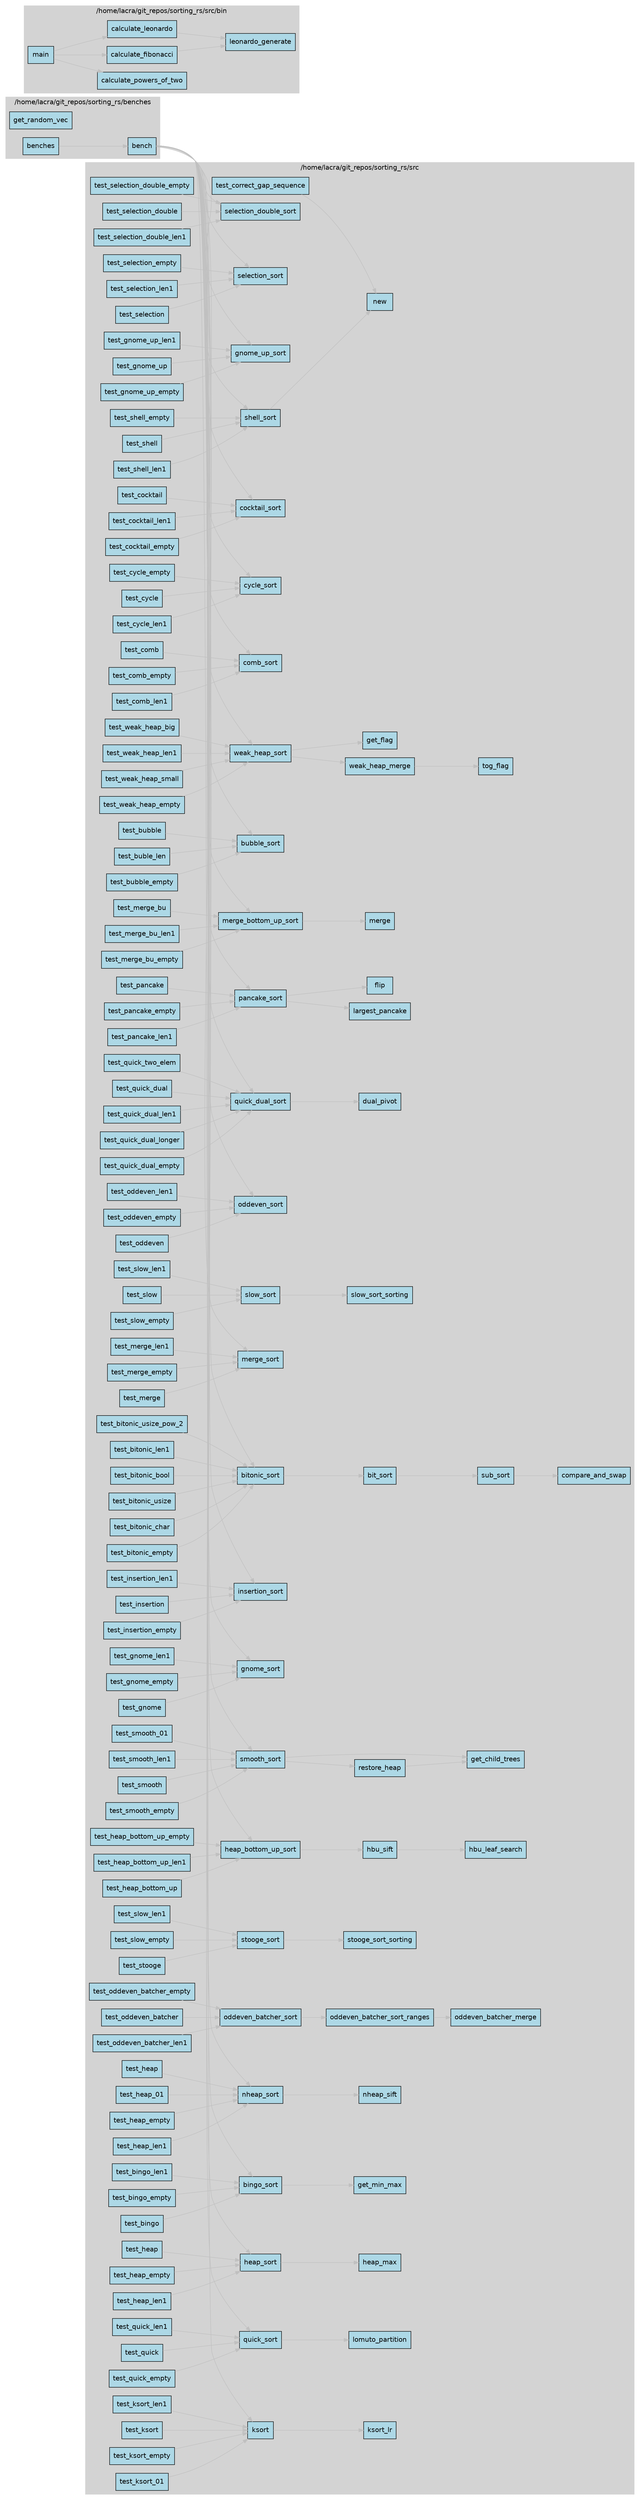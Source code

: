 digraph call_graph {
  rankdir=LR;
  node [shape=box, style=filled, fillcolor=lightblue, fontname=Helvetica];
  edge [color=gray];

  subgraph cluster_0 {
    label = "/home/lacra/git_repos/sorting_rs/benches";
    style=filled;
    color=lightgrey;
    fontname=Helvetica;
    "rust-analyzer cargo sorting_rs 1.2.10 get_random_vec()." [label="get_random_vec", tooltip="fn get_random_vec(n: usize) -> Vec<usize>  {     let mut rng: StdRng = StdRng::seed_from_u64(42);     let mut vec: Vec<usize> = (0..n).collect();     vec.shuffle(&mut rng);     vec }"]
    "rust-analyzer cargo sorting_rs 1.2.10 bench()." [label="bench", tooltip="fn bench(c: &mut Criterion)  {     let sizes: Vec<usize> = vec![         2, 5, 8, 10, 16, 100, 128, 500, 512, 1000, 1024, 2000, 2048, 8000, 8192,         10_000, 16_000, 16_384, 32_000, 32_768, 50_000..."]
    "rust-analyzer cargo sorting_rs 1.2.10 benches()." [label="benches", tooltip="criterion_group!(benches, bench); criterion_main!(benches);"]
  }
  subgraph cluster_1 {
    label = "/home/lacra/git_repos/sorting_rs/src";
    style=filled;
    color=lightgrey;
    fontname=Helvetica;
    "rust-analyzer cargo sorting_rs 1.2.10 heap_sort/heap_max()." [label="heap_max", tooltip="fn heap_max<T: PartialOrd>(input: &mut [T], i: usize, heap_len: usize)  {     let left = 2 * i + 1;     let right = left + 1;      let mut largest = i;     if left < heap_len && input[left] > input[la..."]
    "rust-analyzer cargo sorting_rs 1.2.10 selection_sort/tests/test_selection_double_len1()." [label="test_selection_double_len1", tooltip="    fn test_selection_double_len1()  {         let mut vector_in = vec![1];         selection_double_sort(&mut vector_in);         debug_assert_eq!(vector_in, vec![1]);     }"]
    "rust-analyzer cargo sorting_rs 1.2.10 quick_sort/quick_sort()." [label="quick_sort", tooltip="pub fn quick_sort<T: PartialOrd>(input: &mut [T])  {     if input.len() > 1 {         let pivot = lomuto_partition(input);         quick_sort(&mut input[..pivot]);         quick_sort(&mut input[pivot ..."]
    "rust-analyzer cargo sorting_rs 1.2.10 bingo_sort/bingo_sort()." [label="bingo_sort", tooltip="pub fn bingo_sort<T: PartialOrd + Copy>(input: &mut [T])  {     if input.len() < 2 {return;}      let in_len = input.len();      let minmax = get_min_max(input);     let min = minmax[0];     let max =..."]
    "rust-analyzer cargo sorting_rs 1.2.10 bingo_sort/get_min_max()." [label="get_min_max", tooltip="fn get_min_max<T: PartialOrd + Copy>(input: &[T]) -> [T; 2]  {     let mut min = input[0];     let mut max = input[0];     for i in 1..input.len() {         if input[i] < min {min = input[i];}        ..."]
    "rust-analyzer cargo sorting_rs 1.2.10 cocktail_sort/tests/test_cocktail_empty()." [label="test_cocktail_empty", tooltip="    fn test_cocktail_empty()  {         let mut vector_in:Vec<i32> = vec![];         cocktail_sort(&mut vector_in);         debug_assert_eq!(vector_in, &[]);     }"]
    "rust-analyzer cargo sorting_rs 1.2.10 heap_sort/get_flag()." [label="get_flag", tooltip="fn get_flag(r: &Vec<usize>, x: usize) -> usize  {     (r[x >> 3] >> (x & 7)) & 1 }"]
    "rust-analyzer cargo sorting_rs 1.2.10 selection_sort/tests/test_selection()." [label="test_selection", tooltip="    fn test_selection()  {         let mut vector_in = vec![11, 20, 21, 40, 11, 60, 5];         selection_sort(&mut vector_in);         debug_assert_eq!(vector_in, vec![5, 11, 11, 20, 21, 40, 60]);   ..."]
    "rust-analyzer cargo sorting_rs 1.2.10 bitonic_sort/sub_sort()." [label="sub_sort", tooltip="fn sub_sort<T: PartialOrd>(input: &mut [T], mode: bool)  {     if input.len() > 1 {         compare_and_swap(input, mode);         let mid_point = input.len() / 2;         sub_sort(&mut input[..mid_po..."]
    "rust-analyzer cargo sorting_rs 1.2.10 bitonic_sort/tests/test_bitonic_bool()." [label="test_bitonic_bool", tooltip="    fn test_bitonic_bool()  {         let mut vector_in = vec![false, true, false, false, true];         bitonic_sort(&mut vector_in);         debug_assert_eq!(vector_in, vec![false, false, false, tru..."]
    "rust-analyzer cargo sorting_rs 1.2.10 comb_sort/tests/test_comb_len1()." [label="test_comb_len1", tooltip="    fn test_comb_len1()  {         let mut vector_in = vec![1];         comb_sort(&mut vector_in);         debug_assert_eq!(vector_in, vec![1]);     }"]
    "rust-analyzer cargo sorting_rs 1.2.10 cycle_sort/tests/test_cycle_len1()." [label="test_cycle_len1", tooltip="    fn test_cycle_len1()  {         let mut vector_in = vec![1];         cycle_sort(&mut vector_in);         debug_assert_eq!(vector_in, vec![1]);     }"]
    "rust-analyzer cargo sorting_rs 1.2.10 slow_sort/tests/test_slow_empty()." [label="test_slow_empty", tooltip="    fn test_slow_empty()  {         let mut vector_in:Vec<i32> = vec![];         slow_sort(&mut vector_in);         debug_assert_eq!(vector_in, &[]);     }"]
    "rust-analyzer cargo sorting_rs 1.2.10 ksort/ksort_lr()." [label="ksort_lr", tooltip="right: usize)  fn ksort_lr<T: PartialOrd + Clone + Copy>(input: &mut [T], left: usize, {     let key = input[left].clone();     // just init it, so no unsafe calls needed, otherwise use of uninit     ..."]
    "rust-analyzer cargo sorting_rs 1.2.10 quick_sort/tests/test_quick_dual_longer()." [label="test_quick_dual_longer", tooltip="    fn test_quick_dual_longer()  {         let mut vector_in = [10, 20, 11, 24, 22, 21, 19];         quick_dual_sort(&mut vector_in);         debug_assert_eq!(vector_in, [10, 11, 19, 20, 21, 22, 24]);..."]
    "rust-analyzer cargo sorting_rs 1.2.10 oddeven_sort/tests/test_oddeven_batcher_len1()." [label="test_oddeven_batcher_len1", tooltip="    fn test_oddeven_batcher_len1()  {         let mut vector_in = vec![1];         oddeven_batcher_sort(&mut vector_in);         debug_assert_eq!(vector_in, vec![1]);     }"]
    "rust-analyzer cargo sorting_rs 1.2.10 merge_sort/merge_sort()." [label="merge_sort", tooltip="pub fn merge_sort<T: PartialOrd + Copy>(input: &mut [T])  {     if input.len() < 2 {return;}          let len = input.len();     let mid = len / 2;     merge_sort(&mut input[..mid]);     merge_sort(&m..."]
    "rust-analyzer cargo sorting_rs 1.2.10 heap_sort/tests/test_weak_heap_big()." [label="test_weak_heap_big", tooltip="    fn test_weak_heap_big()  {         let mut array = [10, 20, 11, 24, 22, 21, 19, 9, 7, 8, 6, 5];         weak_heap_sort(&mut array);         debug_assert_eq!(array, [5, 6, 7, 8, 9, 10, 11, 19, 20, ..."]
    "rust-analyzer cargo sorting_rs 1.2.10 gnome_sort/tests/test_gnome_up_empty()." [label="test_gnome_up_empty", tooltip="    fn test_gnome_up_empty()  {         let mut vector_in:Vec<i32> = vec![];         gnome_up_sort(&mut vector_in);         debug_assert_eq!(vector_in, &[]);     }"]
    "rust-analyzer cargo sorting_rs 1.2.10 selection_sort/tests/test_selection_empty()." [label="test_selection_empty", tooltip="    fn test_selection_empty()  {         let mut vector_in:Vec<i32> = vec![];         selection_sort(&mut vector_in);         debug_assert_eq!(vector_in, &[]);     }"]
    "rust-analyzer cargo sorting_rs 1.2.10 shell_sort/impl#[GapSequence]new()." [label="new", tooltip="    fn new(n: usize) -> Self  {         Self { gap: n }     }"]
    "rust-analyzer cargo sorting_rs 1.2.10 heap_sort/tests/test_weak_heap_len1()." [label="test_weak_heap_len1", tooltip="    fn test_weak_heap_len1()  {         let mut vector_in = vec![1];         weak_heap_sort(&mut vector_in);         debug_assert_eq!(vector_in, vec![1]);     }"]
    "rust-analyzer cargo sorting_rs 1.2.10 ksort/tests/test_ksort_len1()." [label="test_ksort_len1", tooltip="    fn test_ksort_len1()  {         let mut vector_in = vec![1];         ksort(&mut vector_in);         debug_assert_eq!(vector_in, vec![1]);     }"]
    "rust-analyzer cargo sorting_rs 1.2.10 nheap_sort/tests/test_heap()." [label="test_heap", tooltip="    fn test_heap()  {         let mut vector_in = vec![10, 20, 11, 24];         nheap_sort(&mut vector_in);         debug_assert_eq!(vector_in, vec![10, 11, 20, 24]);     }"]
    "rust-analyzer cargo sorting_rs 1.2.10 insertion_sort/tests/test_insertion_empty()." [label="test_insertion_empty", tooltip="    fn test_insertion_empty()  {         let mut vector_in:Vec<i32> = vec![];         insertion_sort(&mut vector_in);         debug_assert_eq!(vector_in, &[]);     }"]
    "rust-analyzer cargo sorting_rs 1.2.10 gnome_sort/tests/test_gnome_up_len1()." [label="test_gnome_up_len1", tooltip="    fn test_gnome_up_len1()  {         let mut vector_in = vec![1];         gnome_up_sort(&mut vector_in);         debug_assert_eq!(vector_in, vec![1]);     }"]
    "rust-analyzer cargo sorting_rs 1.2.10 selection_sort/tests/test_selection_double_empty()." [label="test_selection_double_empty", tooltip="    fn test_selection_double_empty()  {         let mut vector_in:Vec<i32> = vec![];         selection_double_sort(&mut vector_in);         debug_assert_eq!(vector_in, &[]);     }"]
    "rust-analyzer cargo sorting_rs 1.2.10 shell_sort/test/test_shell_len1()." [label="test_shell_len1", tooltip="    fn test_shell_len1()  {         let mut vector_in = vec![1];         shell_sort(&mut vector_in);         debug_assert_eq!(vector_in, vec![1]);     }"]
    "rust-analyzer cargo sorting_rs 1.2.10 heap_sort/tests/test_heap_len1()." [label="test_heap_len1", tooltip="    fn test_heap_len1()  {         let mut vector_in = vec![1];         heap_sort(&mut vector_in);         debug_assert_eq!(vector_in, vec![1]);     }"]
    "rust-analyzer cargo sorting_rs 1.2.10 bubble_sort/tests/test_bubble_empty()." [label="test_bubble_empty", tooltip="    fn test_bubble_empty()  {         let mut vector_in:Vec<i32> = vec![];         bubble_sort(&mut vector_in);         debug_assert_eq!(vector_in, &[]);     }"]
    "rust-analyzer cargo sorting_rs 1.2.10 pancake_sort/tests/test_pancake_len1()." [label="test_pancake_len1", tooltip="    fn test_pancake_len1()  {         let mut vector_in = vec![1];         pancake_sort(&mut vector_in);         debug_assert_eq!(vector_in, vec![1]);     }"]
    "rust-analyzer cargo sorting_rs 1.2.10 heap_sort/weak_heap_merge()." [label="weak_heap_merge", tooltip="i: usize, j: usize)  fn weak_heap_merge<T: PartialOrd>(input: &mut [T], r: &mut Vec<usize>, {     if input[i] < input[j] {         tog_flag(r, j);         input.swap(i, j);     } }"]
    "rust-analyzer cargo sorting_rs 1.2.10 smooth_sort/get_child_trees()." [label="get_child_trees", tooltip="fn get_child_trees(i: usize, k: usize) -> [usize; 4]  {     let tr = i - 1;     let kr = k - 2;     let tl = tr - crate::LEO_NUMS[kr];     let kl = k - 1;     [tr, kr, tl, kl] }"]
    "rust-analyzer cargo sorting_rs 1.2.10 comb_sort/comb_sort()." [label="comb_sort", tooltip="pub fn comb_sort<T: PartialOrd>(input: &mut [T])  {     if input.len() < 2 {return;}      let len = input.len();     let inv_shrink: f32 = 1.0 / 1.3;      let mut gap = len;     let mut sorted = len <..."]
    "rust-analyzer cargo sorting_rs 1.2.10 slow_sort/slow_sort_sorting()." [label="slow_sort_sorting", tooltip="fn slow_sort_sorting<T: PartialOrd>(input: &mut [T], start: usize, end: usize)  {     if start >= end {return;}      let mid = (start + end) / 2;     slow_sort_sorting(input, start, mid);     slow_sor..."]
    "rust-analyzer cargo sorting_rs 1.2.10 quick_sort/tests/test_quick_dual_empty()." [label="test_quick_dual_empty", tooltip="    fn test_quick_dual_empty()  {         let mut vector_in:Vec<i32> = vec![];         quick_dual_sort(&mut vector_in);         debug_assert_eq!(vector_in, &[]);     }"]
    "rust-analyzer cargo sorting_rs 1.2.10 gnome_sort/tests/test_gnome()." [label="test_gnome", tooltip="    fn test_gnome()  {         let mut vector_in = vec![10, 20, 11, 24];         gnome_sort(&mut vector_in);         debug_assert_eq!(vector_in, vec![10, 11, 20, 24]);     }"]
    "rust-analyzer cargo sorting_rs 1.2.10 merge_sort/tests/test_merge_bu_empty()." [label="test_merge_bu_empty", tooltip="    fn test_merge_bu_empty()  {         let mut vector_in:Vec<i32> = vec![];         merge_bottom_up_sort(&mut vector_in);         debug_assert_eq!(vector_in, &[]);     }"]
    "rust-analyzer cargo sorting_rs 1.2.10 shell_sort/test/test_shell_empty()." [label="test_shell_empty", tooltip="    fn test_shell_empty()  {         let mut vector_in:Vec<i32> = vec![];         shell_sort(&mut vector_in);         debug_assert_eq!(vector_in, &[]);     }"]
    "rust-analyzer cargo sorting_rs 1.2.10 oddeven_sort/tests/test_oddeven()." [label="test_oddeven", tooltip="    fn test_oddeven()  {         let mut vector_in = vec![10, 20, 11, 24];         oddeven_sort(&mut vector_in);         debug_assert_eq!(vector_in, vec![10, 11, 20, 24]);     }"]
    "rust-analyzer cargo sorting_rs 1.2.10 merge_sort/tests/test_merge_bu()." [label="test_merge_bu", tooltip="    fn test_merge_bu()  {         let mut vector_in = vec![24, 20, 11, 13, 10];         merge_bottom_up_sort(&mut vector_in);         debug_assert_eq!(vector_in, vec![10, 11, 13, 20, 24]);     }"]
    "rust-analyzer cargo sorting_rs 1.2.10 merge_sort/merge_bottom_up_sort()." [label="merge_bottom_up_sort", tooltip="pub fn merge_bottom_up_sort<T: PartialOrd + Copy>(input: &mut [T])  {     let mut width = 1;      let mut tmp = input.to_vec();     let len = input.len();      while width < len {         let mut i = ..."]
    "rust-analyzer cargo sorting_rs 1.2.10 cocktail_sort/tests/test_cocktail()." [label="test_cocktail", tooltip="    fn test_cocktail()  {         let mut vector_in = vec![30, 10, 20, 11, 24, 44, 12, 11];         cocktail_sort(&mut vector_in);         debug_assert_eq!(vector_in, vec![10, 11, 11, 12, 20, 24, 30, ..."]
    "rust-analyzer cargo sorting_rs 1.2.10 cycle_sort/tests/test_cycle_empty()." [label="test_cycle_empty", tooltip="    fn test_cycle_empty()  {         let mut vector_in:Vec<i32> = vec![];         cycle_sort(&mut vector_in);         debug_assert_eq!(vector_in, &[]);     }"]
    "rust-analyzer cargo sorting_rs 1.2.10 bitonic_sort/tests/test_bitonic_usize()." [label="test_bitonic_usize", tooltip="    fn test_bitonic_usize()  {         let mut vector_in = vec![10, 20, 11, 24, 15];         bitonic_sort(&mut vector_in);         debug_assert_eq!(vector_in, vec![10, 11, 15, 20, 24]);     }"]
    "rust-analyzer cargo sorting_rs 1.2.10 stooge_sort/stooge_sort_sorting()." [label="stooge_sort_sorting", tooltip="end: usize)  fn stooge_sort_sorting<T: PartialOrd>(input: &mut [T], start: usize, {     if input[start] > input[end] {input.swap(start, end);}     if start <= end {         if (end - start + 1) > 2 { ..."]
    "rust-analyzer cargo sorting_rs 1.2.10 gnome_sort/gnome_up_sort()." [label="gnome_up_sort", tooltip="pub fn gnome_up_sort<T: PartialOrd>(input: &mut [T])  {     if input.len() < 2 {return;}      let mut i = 1;     let mut j = 2;     let in_len = input.len();      while i < in_len {         if input[i..."]
    "rust-analyzer cargo sorting_rs 1.2.10 smooth_sort/tests/test_smooth_01()." [label="test_smooth_01", tooltip="    fn test_smooth_01()  {         let mut vector_in = vec![20, 10, 11, 13, 24, 9, 2, 1, 8];         smooth_sort(&mut vector_in);         debug_assert_eq!(vector_in, &[1, 2, 8, 9, 10, 11, 13, 20, 24])..."]
    "rust-analyzer cargo sorting_rs 1.2.10 bubble_sort/tests/test_bubble()." [label="test_bubble", tooltip="    fn test_bubble()  {         let mut vector_in = vec![30, 10, 20, 11, 24, 44, 12, 11];         bubble_sort(&mut vector_in);         debug_assert_eq!(vector_in, vec![10, 11, 11, 12, 20, 24, 30, 44])..."]
    "rust-analyzer cargo sorting_rs 1.2.10 shell_sort/shell_sort()." [label="shell_sort", tooltip="pub fn shell_sort<T: PartialOrd>(input: &mut [T])  {     if input.len() < 2 {return;}          let len = input.len();     let gaps = GapSequence::new(len);      for gap in gaps {         for i in gap...."]
    "rust-analyzer cargo sorting_rs 1.2.10 slow_sort/tests/test_slow_len1()." [label="test_slow_len1", tooltip="    fn test_slow_len1()  {         let mut vector_in = vec![1];         slow_sort(&mut vector_in);         debug_assert_eq!(vector_in, vec![1]);     }"]
    "rust-analyzer cargo sorting_rs 1.2.10 pancake_sort/tests/test_pancake()." [label="test_pancake", tooltip="    fn test_pancake()  {         let mut vector_in = vec![10, 20, 11, 24, 15];         pancake_sort(&mut vector_in);         debug_assert_eq!(vector_in, vec![10, 11, 15, 20, 24]);     }"]
    "rust-analyzer cargo sorting_rs 1.2.10 quick_sort/tests/test_quick_empty()." [label="test_quick_empty", tooltip="    fn test_quick_empty()  {         let mut vector_in:Vec<i32> = vec![];         quick_sort(&mut vector_in);         debug_assert_eq!(vector_in, &[]);     }"]
    "rust-analyzer cargo sorting_rs 1.2.10 oddeven_sort/oddeven_batcher_merge()." [label="oddeven_batcher_merge", tooltip="r: usize)  fn oddeven_batcher_merge<T: PartialOrd>(input: &mut [T], start:usize, end:usize, {     let step = r * 2;          if step < end - start {         oddeven_batcher_merge(input, start, end, st..."]
    "rust-analyzer cargo sorting_rs 1.2.10 merge_sort/tests/test_merge()." [label="test_merge", tooltip="    fn test_merge()  {         let mut vector_in = vec![10, 20, 11, 13, 24];         merge_sort(&mut vector_in);         debug_assert_eq!(vector_in, vec![10, 11, 13, 20, 24]);     }"]
    "rust-analyzer cargo sorting_rs 1.2.10 shell_sort/test/test_correct_gap_sequence()." [label="test_correct_gap_sequence", tooltip="    fn test_correct_gap_sequence()  {         let gaps: Vec<_> = GapSequence::new(10).collect();         debug_assert_eq!(gaps, &[5, 2, 1]);     }"]
    "rust-analyzer cargo sorting_rs 1.2.10 gnome_sort/tests/test_gnome_up()." [label="test_gnome_up", tooltip="    fn test_gnome_up()  {         let mut vector_in = vec![10, 20, 11, 24];         gnome_up_sort(&mut vector_in);         debug_assert_eq!(vector_in, vec![10, 11, 20, 24]);     }"]
    "rust-analyzer cargo sorting_rs 1.2.10 bitonic_sort/tests/test_bitonic_char()." [label="test_bitonic_char", tooltip="    fn test_bitonic_char()  {         let mut vector_in = vec!['r', 'u', 's', 't', 'c'];         bitonic_sort(&mut vector_in);         debug_assert_eq!(vector_in, vec!['c', 'r', 's', 't', 'u']);     }"]
    "rust-analyzer cargo sorting_rs 1.2.10 heap_sort/weak_heap_sort()." [label="weak_heap_sort", tooltip="pub fn weak_heap_sort<T: PartialOrd>(input: &mut [T])  {     let n = input.len();      if n < 2 {return;}     else {         let mut r = vec![0; (n + 7) / 8];         for i in (1..n).rev() {          ..."]
    "rust-analyzer cargo sorting_rs 1.2.10 smooth_sort/tests/test_smooth_len1()." [label="test_smooth_len1", tooltip="    fn test_smooth_len1()  {         let mut vector_in = vec![1];         smooth_sort(&mut vector_in);         debug_assert_eq!(vector_in, &[1]);     }"]
    "rust-analyzer cargo sorting_rs 1.2.10 selection_sort/selection_double_sort()." [label="selection_double_sort", tooltip="pub fn selection_double_sort<T: PartialOrd>(input: &mut [T])  {     if input.len() < 2 {return;}      let mut left = 0;     let mut right = input.len() - 1;     let mut min = left;     let mut max = l..."]
    "rust-analyzer cargo sorting_rs 1.2.10 oddeven_sort/tests/test_oddeven_len1()." [label="test_oddeven_len1", tooltip="    fn test_oddeven_len1()  {         let mut vector_in = vec![1];         oddeven_sort(&mut vector_in);         debug_assert_eq!(vector_in, vec![1]);     }"]
    "rust-analyzer cargo sorting_rs 1.2.10 pancake_sort/largest_pancake()." [label="largest_pancake", tooltip="-> usize  fn largest_pancake<T: PartialOrd + Copy>(input: &[T], index: usize) {     let mut pancake = input[index];     let mut largest = index;      for i in 0..index {         if input[i] > pancake ..."]
    "rust-analyzer cargo sorting_rs 1.2.10 stooge_sort/tests/test_stooge()." [label="test_stooge", tooltip="    fn test_stooge()  {         let mut vector_in = vec![10, 20, 11, 24];         stooge_sort(&mut vector_in);         debug_assert_eq!(vector_in, vec![10, 11, 20, 24]);     }"]
    "rust-analyzer cargo sorting_rs 1.2.10 heap_sort/tests/test_heap_bottom_up()." [label="test_heap_bottom_up", tooltip="    fn test_heap_bottom_up()  {         let mut array = [10, 20, 11, 24, 22, 21, 19];         heap_bottom_up_sort(&mut array);         debug_assert_eq!(array, [10, 11, 19, 20, 21, 22, 24]);     }"]
    "rust-analyzer cargo sorting_rs 1.2.10 heap_sort/tests/test_weak_heap_small()." [label="test_weak_heap_small", tooltip="    fn test_weak_heap_small()  {         let mut vector_in = vec![10, 20, 11, 24, 13];         weak_heap_sort(&mut vector_in);         debug_assert_eq!(vector_in, vec![10, 11, 13, 20, 24]);     }"]
    "rust-analyzer cargo sorting_rs 1.2.10 quick_sort/tests/test_quick_two_elem()." [label="test_quick_two_elem", tooltip="    fn test_quick_two_elem()  {         let mut vector_in = [20, 10];         quick_dual_sort(&mut vector_in);         debug_assert_eq!(vector_in, [10, 20]);     }"]
    "rust-analyzer cargo sorting_rs 1.2.10 heap_sort/hbu_sift()." [label="hbu_sift", tooltip="fn hbu_sift<T: PartialOrd>(input: &mut [T], start: usize, end: usize)  {     let mut current = hbu_leaf_search(input, start, end);          while input[start] > input[current] {         current = (cur..."]
    "rust-analyzer cargo sorting_rs 1.2.10 merge_sort/tests/test_merge_len1()." [label="test_merge_len1", tooltip="    fn test_merge_len1()  {         let mut vector_in = vec![1];         merge_sort(&mut vector_in);         debug_assert_eq!(vector_in, vec![1]);     }"]
    "rust-analyzer cargo sorting_rs 1.2.10 heap_sort/tests/test_heap_bottom_up_empty()." [label="test_heap_bottom_up_empty", tooltip="    fn test_heap_bottom_up_empty()  {         let mut vector_in:Vec<i32> = vec![];         heap_bottom_up_sort(&mut vector_in);         debug_assert_eq!(vector_in, &[]);     }"]
    "rust-analyzer cargo sorting_rs 1.2.10 stooge_sort/tests/test_slow_len1()." [label="test_slow_len1", tooltip="    fn test_slow_len1()  {         let mut vector_in = vec![1];         stooge_sort(&mut vector_in);         debug_assert_eq!(vector_in, vec![1]);     }"]
    "rust-analyzer cargo sorting_rs 1.2.10 oddeven_sort/oddeven_sort()." [label="oddeven_sort", tooltip="pub fn oddeven_sort<T: PartialOrd>(input: &mut [T])  {     if input.len() < 2 {return;}          let mut sorted = false;     let in_len = input.len();     while !sorted {         sorted = true;       ..."]
    "rust-analyzer cargo sorting_rs 1.2.10 heap_sort/hbu_leaf_search()." [label="hbu_leaf_search", tooltip="-> usize  fn hbu_leaf_search<T: PartialOrd>(input: &mut [T], start: usize, end: usize) {     let mut current = start;      loop {         let child = current * 2 + 1; // Left leaf          if (child +..."]
    "rust-analyzer cargo sorting_rs 1.2.10 heap_sort/tests/test_heap_bottom_up_len1()." [label="test_heap_bottom_up_len1", tooltip="    fn test_heap_bottom_up_len1()  {         let mut vector_in = vec![1];         heap_bottom_up_sort(&mut vector_in);         debug_assert_eq!(vector_in, vec![1]);     }"]
    "rust-analyzer cargo sorting_rs 1.2.10 cocktail_sort/cocktail_sort()." [label="cocktail_sort", tooltip="pub fn cocktail_sort<T: PartialOrd>(input: &mut [T])  {     if input.len() < 2 {return;}      let mut index_st = 0;     let mut index_end = input.len() - 1;      while index_st < index_end {         l..."]
    "rust-analyzer cargo sorting_rs 1.2.10 bitonic_sort/bitonic_sort()." [label="bitonic_sort", tooltip="pub fn bitonic_sort<T: PartialOrd + Default + Clone>(input: &mut Vec<T>)  {     if input.len() < 2 {return;}     else if input.len() > 9223372036854775808 {panic!(' Array is too big' )}          let i..."]
    "rust-analyzer cargo sorting_rs 1.2.10 pancake_sort/flip()." [label="flip", tooltip="fn flip<T: PartialOrd + Copy>(input: &mut [T], index: usize)  {     input[..=index].reverse(); }"]
    "rust-analyzer cargo sorting_rs 1.2.10 shell_sort/test/test_shell()." [label="test_shell", tooltip="    fn test_shell()  {         let mut vector_in = vec![11, 20, 21, 40, 11, 60, 5];         shell_sort(&mut vector_in);         debug_assert_eq!(vector_in, vec![5, 11, 11, 20, 21, 40, 60]);     }"]
    "rust-analyzer cargo sorting_rs 1.2.10 quick_sort/tests/test_quick_dual()." [label="test_quick_dual", tooltip="    fn test_quick_dual()  {         let mut vector_in = vec![10, 20, 11, 24];         quick_dual_sort(&mut vector_in);         debug_assert_eq!(vector_in, vec![10, 11, 20, 24]);     }"]
    "rust-analyzer cargo sorting_rs 1.2.10 quick_sort/tests/test_quick_dual_len1()." [label="test_quick_dual_len1", tooltip="    fn test_quick_dual_len1()  {         let mut vector_in = vec![1];         quick_dual_sort(&mut vector_in);         debug_assert_eq!(vector_in, vec![1]);     }"]
    "rust-analyzer cargo sorting_rs 1.2.10 comb_sort/tests/test_comb()." [label="test_comb", tooltip="    fn test_comb()  {         let mut vector_in = vec![30, 10, 20, 11, 24, 44, 12, 11];         comb_sort(&mut vector_in);         debug_assert_eq!(vector_in, vec![10, 11, 11, 12, 20, 24, 30, 44]);   ..."]
    "rust-analyzer cargo sorting_rs 1.2.10 heap_sort/heap_sort()." [label="heap_sort", tooltip="pub fn heap_sort<T: PartialOrd>(input: &mut [T])  {     if input.len() < 2 {return;}      for i in (0..input.len() / 2).rev() {         heap_max(input, i, input.len());     }      for i in (0..input.l..."]
    "rust-analyzer cargo sorting_rs 1.2.10 bitonic_sort/tests/test_bitonic_empty()." [label="test_bitonic_empty", tooltip="    fn test_bitonic_empty()  {         let mut vector_in:Vec<u8> = vec![];         bitonic_sort(&mut vector_in);         debug_assert_eq!(vector_in, vec![]);     }"]
    "rust-analyzer cargo sorting_rs 1.2.10 bitonic_sort/compare_and_swap()." [label="compare_and_swap", tooltip="fn compare_and_swap<T: PartialOrd>(input: &mut [T], mode: bool)  {     let mid_point = input.len() / 2;     for i in 0..mid_point {         if (input[i] > input[mid_point + i]) == mode {             i..."]
    "rust-analyzer cargo sorting_rs 1.2.10 ksort/ksort()." [label="ksort", tooltip="pub fn ksort<T: PartialOrd + Clone + Copy>(input: &mut [T])  {     if input.len() < 2 {return;}     ksort_lr(input, 0, input.len() - 1); }"]
    "rust-analyzer cargo sorting_rs 1.2.10 quick_sort/lomuto_partition()." [label="lomuto_partition", tooltip="fn lomuto_partition<T: PartialOrd>(input: &mut [T]) -> usize  {     let pivot = input.len() - 1;     let mut swap = 0;     for i in 0..pivot {         if input[i] < input[pivot] {             if swap ..."]
    "rust-analyzer cargo sorting_rs 1.2.10 slow_sort/slow_sort()." [label="slow_sort", tooltip="pub fn slow_sort<T: PartialOrd>(input: &mut [T])  {     if input.len() < 2 {return;}      slow_sort_sorting(input, 0, input.len() - 1); }"]
    "rust-analyzer cargo sorting_rs 1.2.10 gnome_sort/tests/test_gnome_len1()." [label="test_gnome_len1", tooltip="    fn test_gnome_len1()  {         let mut vector_in = vec![1];         gnome_sort(&mut vector_in);         debug_assert_eq!(vector_in, vec![1]);     }"]
    "rust-analyzer cargo sorting_rs 1.2.10 bitonic_sort/tests/test_bitonic_usize_pow_2()." [label="test_bitonic_usize_pow_2", tooltip="    fn test_bitonic_usize_pow_2()  {         let mut vector_in = vec![10, 20, 11, 24, 15];         bitonic_sort(&mut vector_in);         debug_assert_eq!(vector_in, vec![10, 11, 15, 20, 24]);     }"]
    "rust-analyzer cargo sorting_rs 1.2.10 nheap_sort/nheap_sift()." [label="nheap_sift", tooltip="end: usize)  fn nheap_sift<T: PartialOrd>(input: &mut [T], children: usize, start: usize, {     let mut root = start;          loop {         let child = root * children + 1;         if child > end {b..."]
    "rust-analyzer cargo sorting_rs 1.2.10 bubble_sort/bubble_sort()." [label="bubble_sort", tooltip="pub fn bubble_sort<T: PartialOrd>(input: &mut [T])  {     if input.len() < 2 {return;}          let input_len = input.len();      for i in (0..input_len).rev() {         let mut has_swapped = false;  ..."]
    "rust-analyzer cargo sorting_rs 1.2.10 oddeven_sort/tests/test_oddeven_batcher_empty()." [label="test_oddeven_batcher_empty", tooltip="    fn test_oddeven_batcher_empty()  {         let mut vector_in:Vec<i32> = vec![];         oddeven_batcher_sort(&mut vector_in);         debug_assert_eq!(vector_in, &[]);     }"]
    "rust-analyzer cargo sorting_rs 1.2.10 pancake_sort/pancake_sort()." [label="pancake_sort", tooltip="pub fn pancake_sort<T: PartialOrd + Copy>(input: &mut [T])  {     if input.len() < 2 {return;}      let in_len = input.len() - 1;     for item in (0..in_len + 1).rev() {         let cut = largest_panc..."]
    "rust-analyzer cargo sorting_rs 1.2.10 insertion_sort/insertion_sort()." [label="insertion_sort", tooltip="pub fn insertion_sort<T: PartialOrd>(input: &mut [T])  {     if input.len() < 2 {return;}          for i in 1..input.len() {         let mut j = i;         while j > 0 && input[j - 1] > input[j] {    ..."]
    "rust-analyzer cargo sorting_rs 1.2.10 cocktail_sort/tests/test_cocktail_len1()." [label="test_cocktail_len1", tooltip="    fn test_cocktail_len1()  {         let mut vector_in = vec![1];         cocktail_sort(&mut vector_in);         debug_assert_eq!(vector_in, vec![1]);     }"]
    "rust-analyzer cargo sorting_rs 1.2.10 nheap_sort/tests/test_heap_01()." [label="test_heap_01", tooltip="    fn test_heap_01()  {         let mut vector_in = vec![10, 20, 11, 24, 13, 12];         nheap_sort(&mut vector_in);         debug_assert_eq!(vector_in, vec![10, 11, 12, 13, 20, 24]);     }"]
    "rust-analyzer cargo sorting_rs 1.2.10 bingo_sort/tests/test_bingo()." [label="test_bingo", tooltip="    fn test_bingo()  {         let mut vector_in = vec![10, 20, 11, 24, 15];         bingo_sort(&mut vector_in);         debug_assert_eq!(vector_in, vec![10, 11, 15, 20, 24]);     }"]
    "rust-analyzer cargo sorting_rs 1.2.10 bingo_sort/tests/test_bingo_len1()." [label="test_bingo_len1", tooltip="    fn test_bingo_len1()  {         let mut vector_in = vec![1];         bingo_sort(&mut vector_in);         debug_assert_eq!(vector_in, vec![1]);     }"]
    "rust-analyzer cargo sorting_rs 1.2.10 selection_sort/tests/test_selection_double()." [label="test_selection_double", tooltip="    fn test_selection_double()  {         let mut vector_in = vec![11, 20, 21, 40, 11, 60, 5];         selection_double_sort(&mut vector_in);         debug_assert_eq!(vector_in, vec![5, 11, 11, 20, 21..."]
    "rust-analyzer cargo sorting_rs 1.2.10 insertion_sort/tests/test_insertion_len1()." [label="test_insertion_len1", tooltip="    fn test_insertion_len1()  {         let mut vector_in = vec![1];         insertion_sort(&mut vector_in);         debug_assert_eq!(vector_in, vec![1]);     }"]
    "rust-analyzer cargo sorting_rs 1.2.10 selection_sort/selection_sort()." [label="selection_sort", tooltip="pub fn selection_sort<T: PartialOrd>(input: &mut [T])  {     if input.len() < 2 {return;}      for i in 0..input.len() {         let swap_val = {             let mut min = &input[i];             let m..."]
    "rust-analyzer cargo sorting_rs 1.2.10 pancake_sort/tests/test_pancake_empty()." [label="test_pancake_empty", tooltip="    fn test_pancake_empty()  {         let mut vector_in:Vec<i32> = vec![];         pancake_sort(&mut vector_in);         debug_assert_eq!(vector_in, &[]);     }"]
    "rust-analyzer cargo sorting_rs 1.2.10 oddeven_sort/tests/test_oddeven_empty()." [label="test_oddeven_empty", tooltip="    fn test_oddeven_empty()  {         let mut vector_in:Vec<i32> = vec![];         oddeven_sort(&mut vector_in);         debug_assert_eq!(vector_in, &[]);     }"]
    "rust-analyzer cargo sorting_rs 1.2.10 bingo_sort/tests/test_bingo_empty()." [label="test_bingo_empty", tooltip="    fn test_bingo_empty()  {         let mut vector_in:Vec<i32> = vec![];         bingo_sort(&mut vector_in);         debug_assert_eq!(vector_in, vec![]);     }"]
    "rust-analyzer cargo sorting_rs 1.2.10 selection_sort/tests/test_selection_len1()." [label="test_selection_len1", tooltip="    fn test_selection_len1()  {         let mut vector_in = vec![1];         selection_sort(&mut vector_in);         debug_assert_eq!(vector_in, vec![1]);     }"]
    "rust-analyzer cargo sorting_rs 1.2.10 merge_sort/tests/test_merge_empty()." [label="test_merge_empty", tooltip="    fn test_merge_empty()  {         let mut vector_in:Vec<i32> = vec![];         merge_sort(&mut vector_in);         debug_assert_eq!(vector_in, &[]);     }"]
    "rust-analyzer cargo sorting_rs 1.2.10 gnome_sort/gnome_sort()." [label="gnome_sort", tooltip="pub fn gnome_sort<T: PartialOrd>(input: &mut [T])  {     if input.len() < 2 {return;}          let mut i = 0;          while i < input.len() {         if i == 0 || input[i - 1] < input[i] {           ..."]
    "rust-analyzer cargo sorting_rs 1.2.10 quick_sort/quick_dual_sort()." [label="quick_dual_sort", tooltip="pub fn quick_dual_sort<T: PartialOrd + Copy>(input: &mut [T])  {     if input.len() < 2 {return;}     dual_pivot(input, 0, input.len() - 1); }"]
    "rust-analyzer cargo sorting_rs 1.2.10 heap_sort/tests/test_heap()." [label="test_heap", tooltip="    fn test_heap()  {         let mut vector_in = vec![10, 20, 11, 24];         heap_sort(&mut vector_in);         debug_assert_eq!(vector_in, vec![10, 11, 20, 24]);     }"]
    "rust-analyzer cargo sorting_rs 1.2.10 heap_sort/tests/test_heap_empty()." [label="test_heap_empty", tooltip="    fn test_heap_empty()  {         let mut vector_in:Vec<i32> = vec![];         heap_sort(&mut vector_in);         debug_assert_eq!(vector_in, &[]);     }"]
    "rust-analyzer cargo sorting_rs 1.2.10 slow_sort/tests/test_slow()." [label="test_slow", tooltip="    fn test_slow()  {         let mut vector_in = vec![10, 20, 11, 24];         slow_sort(&mut vector_in);         debug_assert_eq!(vector_in, vec![10, 11, 20, 24]);     }"]
    "rust-analyzer cargo sorting_rs 1.2.10 oddeven_sort/tests/test_oddeven_batcher()." [label="test_oddeven_batcher", tooltip="    fn test_oddeven_batcher()  {         let mut vector_in = vec![10, 20, 11, 24];         oddeven_batcher_sort(&mut vector_in);         debug_assert_eq!(vector_in, vec![10, 11, 20, 24]);     }"]
    "rust-analyzer cargo sorting_rs 1.2.10 stooge_sort/tests/test_slow_empty()." [label="test_slow_empty", tooltip="    fn test_slow_empty()  {         let mut vector_in:Vec<i32> = vec![];         stooge_sort(&mut vector_in);         debug_assert_eq!(vector_in, &[]);     }"]
    "rust-analyzer cargo sorting_rs 1.2.10 stooge_sort/stooge_sort()." [label="stooge_sort", tooltip="pub fn stooge_sort<T: PartialOrd>(input: &mut [T])  {     if input.len() < 2 {return;}      stooge_sort_sorting(input, 0, input.len() - 1); }"]
    "rust-analyzer cargo sorting_rs 1.2.10 oddeven_sort/oddeven_batcher_sort()." [label="oddeven_batcher_sort", tooltip="pub fn oddeven_batcher_sort<T: PartialOrd>(input: &mut [T])  {     if input.len() < 2 {return;}      oddeven_batcher_sort_ranges(input, 0, input.len() - 1); }"]
    "rust-analyzer cargo sorting_rs 1.2.10 merge_sort/merge()." [label="merge", tooltip="fn merge<T: PartialOrd + Copy>(in1: &[T], in2: &[T], tmp: &mut [T])  {     let mut left = 0;     let mut right = 0;     let mut index = 0;      while left < in1.len() && right < in2.len() {         if..."]
    "rust-analyzer cargo sorting_rs 1.2.10 nheap_sort/tests/test_heap_empty()." [label="test_heap_empty", tooltip="    fn test_heap_empty()  {         let mut vector_in:Vec<i32> = vec![];         nheap_sort(&mut vector_in);         debug_assert_eq!(vector_in, &[]);     }"]
    "rust-analyzer cargo sorting_rs 1.2.10 ksort/tests/test_ksort()." [label="test_ksort", tooltip="    fn test_ksort()  {         let mut vector_in = [10, 20, 11, 24];         ksort(&mut vector_in);         debug_assert_eq!(vector_in, [10, 11, 20, 24]);     }"]
    "rust-analyzer cargo sorting_rs 1.2.10 heap_sort/tog_flag()." [label="tog_flag", tooltip="fn tog_flag(r: &mut Vec<usize>, x: usize)  {     r[x >> 3] ^= 1 << (x & 7) }"]
    "rust-analyzer cargo sorting_rs 1.2.10 heap_sort/tests/test_weak_heap_empty()." [label="test_weak_heap_empty", tooltip="    fn test_weak_heap_empty()  {         let mut vector_in:Vec<i32> = vec![];         weak_heap_sort(&mut vector_in);         debug_assert_eq!(vector_in, &[]);     }"]
    "rust-analyzer cargo sorting_rs 1.2.10 smooth_sort/smooth_sort()." [label="smooth_sort", tooltip="pub fn smooth_sort<T: PartialOrd>(input: &mut [T]) {     if input.len() < 2 {return;}          // Init addtitional index heap     let input = input;     let in_len = input.len();     let mut heap = Ve..."]
    "rust-analyzer cargo sorting_rs 1.2.10 bubble_sort/tests/test_buble_len()." [label="test_buble_len", tooltip="    fn test_buble_len()  {         let mut vector_in = vec![1];         bubble_sort(&mut vector_in);         debug_assert_eq!(vector_in, vec![1]);     }"]
    "rust-analyzer cargo sorting_rs 1.2.10 bitonic_sort/bit_sort()." [label="bit_sort", tooltip="fn bit_sort<T: PartialOrd>(input: &mut [T], mode: bool)  {     if input.len() > 1 {         let mid_point = input.len() / 2;         bit_sort(&mut input[..mid_point], true);         bit_sort(&mut inpu..."]
    "rust-analyzer cargo sorting_rs 1.2.10 bitonic_sort/tests/test_bitonic_len1()." [label="test_bitonic_len1", tooltip="    fn test_bitonic_len1()  {         let mut vector_in = vec![1];         bitonic_sort(&mut vector_in);         debug_assert_eq!(vector_in, vec![1]);     }"]
    "rust-analyzer cargo sorting_rs 1.2.10 gnome_sort/tests/test_gnome_empty()." [label="test_gnome_empty", tooltip="    fn test_gnome_empty()  {         let mut vector_in:Vec<i32> = vec![];         gnome_sort(&mut vector_in);         debug_assert_eq!(vector_in, &[]);     }"]
    "rust-analyzer cargo sorting_rs 1.2.10 nheap_sort/nheap_sort()." [label="nheap_sort", tooltip="pub fn nheap_sort<T: PartialOrd>(input: &mut [T])  {     if input.len() < 2 {return;}      let children = 3;     for i in (0..=input.len()).rev() {         nheap_sift(input, children, i, input.len() -..."]
    "rust-analyzer cargo sorting_rs 1.2.10 smooth_sort/restore_heap()." [label="restore_heap", tooltip="fn restore_heap<T: PartialOrd>(input: &mut [T], index: usize, heap: &Vec<usize>) {     // Insertion sorting     let mut current = heap.len() - 1;     let mut i = index;     let mut k = heap[current]; ..."]
    "rust-analyzer cargo sorting_rs 1.2.10 smooth_sort/tests/test_smooth()." [label="test_smooth", tooltip="    fn test_smooth()  {         let mut vector_in = vec![20, 10, 11, 13];         smooth_sort(&mut vector_in);         debug_assert_eq!(vector_in, &[10, 11, 13, 20]);     }"]
    "rust-analyzer cargo sorting_rs 1.2.10 ksort/tests/test_ksort_empty()." [label="test_ksort_empty", tooltip="    fn test_ksort_empty()  {         let mut vector_in:Vec<i32> = vec![];         ksort(&mut vector_in);         debug_assert_eq!(vector_in, &[]);     }"]
    "rust-analyzer cargo sorting_rs 1.2.10 quick_sort/tests/test_quick_len1()." [label="test_quick_len1", tooltip="    fn test_quick_len1()  {         let mut vector_in = vec![1];         quick_sort(&mut vector_in);         debug_assert_eq!(vector_in, vec![1]);     }"]
    "rust-analyzer cargo sorting_rs 1.2.10 oddeven_sort/oddeven_batcher_sort_ranges()." [label="oddeven_batcher_sort_ranges", tooltip="end:usize)  fn oddeven_batcher_sort_ranges<T: PartialOrd>(input: &mut [T], start:usize, {     if end >= start {         let mid = start + (end - start) / 2;         oddeven_batcher_sort_ranges(input, ..."]
    "rust-analyzer cargo sorting_rs 1.2.10 cycle_sort/tests/test_cycle()." [label="test_cycle", tooltip="    fn test_cycle()  {         let mut vector_in = vec![11, 20, 21, 40, 11, 60, 5];         cycle_sort(&mut vector_in);         debug_assert_eq!(vector_in, vec![5, 11, 11, 20, 21, 40, 60]);     }"]
    "rust-analyzer cargo sorting_rs 1.2.10 quick_sort/dual_pivot()." [label="dual_pivot", tooltip="end: usize)  fn dual_pivot<T: PartialOrd + Copy>(input: &mut [T], start: usize, {     if start >= end {return;}     if input[start] > input[end] {         input.swap(start, end);     }     let lpivot ..."]
    "rust-analyzer cargo sorting_rs 1.2.10 heap_sort/heap_bottom_up_sort()." [label="heap_bottom_up_sort", tooltip="pub fn heap_bottom_up_sort<T: PartialOrd>(input: &mut [T])  {     if input.len() < 2 {return;}          let in_len = input.len();     for start in (0..=(in_len - 2) / 2).rev() {         hbu_sift(input..."]
    "rust-analyzer cargo sorting_rs 1.2.10 merge_sort/tests/test_merge_bu_len1()." [label="test_merge_bu_len1", tooltip="    fn test_merge_bu_len1()  {         let mut vector_in = vec![1];         merge_bottom_up_sort(&mut vector_in);         debug_assert_eq!(vector_in, vec![1]);     }"]
    "rust-analyzer cargo sorting_rs 1.2.10 cycle_sort/cycle_sort()." [label="cycle_sort", tooltip="pub fn cycle_sort<T: PartialOrd + Copy>(input: &mut [T])  {     if input.len() < 2 {return;}          let in_len = input.len();     for index in 0..in_len {         let mut key = input[index];        ..."]
    "rust-analyzer cargo sorting_rs 1.2.10 comb_sort/tests/test_comb_empty()." [label="test_comb_empty", tooltip="    fn test_comb_empty()  {         let mut vector_in:Vec<i32> = vec![];         comb_sort(&mut vector_in);         debug_assert_eq!(vector_in, &[]);     }"]
    "rust-analyzer cargo sorting_rs 1.2.10 smooth_sort/tests/test_smooth_empty()." [label="test_smooth_empty", tooltip="    fn test_smooth_empty()  {         let mut vector_in:Vec<i32> = vec![];         smooth_sort(&mut vector_in);         debug_assert_eq!(vector_in, &[]);     }"]
    "rust-analyzer cargo sorting_rs 1.2.10 insertion_sort/tests/test_insertion()." [label="test_insertion", tooltip="    fn test_insertion()  {         let mut vector_in = vec![10, 20, 11, 24];         insertion_sort(&mut vector_in);         debug_assert_eq!(vector_in, vec![10, 11, 20, 24]);     }"]
    "rust-analyzer cargo sorting_rs 1.2.10 nheap_sort/tests/test_heap_len1()." [label="test_heap_len1", tooltip="    fn test_heap_len1()  {         let mut vector_in = vec![1];         nheap_sort(&mut vector_in);         debug_assert_eq!(vector_in, vec![1]);     }"]
    "rust-analyzer cargo sorting_rs 1.2.10 quick_sort/tests/test_quick()." [label="test_quick", tooltip="    fn test_quick()  {         let mut vector_in = vec![10, 20, 11, 24];         quick_sort(&mut vector_in);         debug_assert_eq!(vector_in, vec![10, 11, 20, 24]);     }"]
    "rust-analyzer cargo sorting_rs 1.2.10 ksort/tests/test_ksort_01()." [label="test_ksort_01", tooltip="    fn test_ksort_01()  {         let mut vector_in = [10, 9, 20, 22, 11, 21, 12, 24, 4, 6, 3];         ksort(&mut vector_in);         debug_assert_eq!(vector_in, [3, 4, 6, 9, 10, 11, 12, 20, 21, 22, ..."]
  }
  subgraph cluster_2 {
    label = "/home/lacra/git_repos/sorting_rs/src/bin";
    style=filled;
    color=lightgrey;
    fontname=Helvetica;
    "rust-analyzer cargo sorting_rs 1.2.10 calculate_fibonacci()." [label="calculate_fibonacci", tooltip="fn calculate_fibonacci(num: usize)  {     println!(' Fibonacci numbers:' );     for i in leonardo_generate(0, 1, 0).take(num) {         print!(' {}, ' , i);     }     println!(); }"]
    "rust-analyzer cargo sorting_rs 1.2.10 leonardo_generate()." [label="leonardo_generate", tooltip="impl std::iter::Iterator<Item = usize>  fn leonardo_generate(mut n0: usize, mut n1: usize, add: usize) -> {     std::iter::from_fn(move || {         let n = n0;         n0 = n1;         n1 += n + add;..."]
    "rust-analyzer cargo sorting_rs 1.2.10 calculate_leonardo()." [label="calculate_leonardo", tooltip="fn calculate_leonardo(num: usize)  {     println!(' Leonardo numbers:' );     for i in leonardo_generate(1, 1, 1).take(num) {         print!(' {}, ' , i);     }     println!(); }"]
    "rust-analyzer cargo sorting_rs 1.2.10 calculate_powers_of_two()." [label="calculate_powers_of_two", tooltip="fn calculate_powers_of_two(input: usize)  {     let mut powers = Vec::<usize>::with_capacity(input);     for i in 1..input + 1 {         powers.push(2usize.pow(i as u32));     }     println!(' {:?}' ,..."]
    "rust-analyzer cargo sorting_rs 1.2.10 main()." [label="main", tooltip="fn main()  {     let mut input = String::new();     io::stdin().read_line(&mut input).expect(' Failed to read value' );     input = input.to_string().trim().to_string();     println!(' Maximum number:..."]
  }

  "rust-analyzer cargo sorting_rs 1.2.10 selection_sort/tests/test_selection_double_len1()." -> "rust-analyzer cargo sorting_rs 1.2.10 selection_sort/selection_double_sort()."
  "rust-analyzer cargo sorting_rs 1.2.10 quick_sort/quick_sort()." -> "rust-analyzer cargo sorting_rs 1.2.10 quick_sort/lomuto_partition()."
  "rust-analyzer cargo sorting_rs 1.2.10 bingo_sort/bingo_sort()." -> "rust-analyzer cargo sorting_rs 1.2.10 bingo_sort/get_min_max()."
  "rust-analyzer cargo sorting_rs 1.2.10 cocktail_sort/tests/test_cocktail_empty()." -> "rust-analyzer cargo sorting_rs 1.2.10 cocktail_sort/cocktail_sort()."
  "rust-analyzer cargo sorting_rs 1.2.10 selection_sort/tests/test_selection()." -> "rust-analyzer cargo sorting_rs 1.2.10 selection_sort/selection_sort()."
  "rust-analyzer cargo sorting_rs 1.2.10 bitonic_sort/sub_sort()." -> "rust-analyzer cargo sorting_rs 1.2.10 bitonic_sort/compare_and_swap()."
  "rust-analyzer cargo sorting_rs 1.2.10 bitonic_sort/tests/test_bitonic_bool()." -> "rust-analyzer cargo sorting_rs 1.2.10 bitonic_sort/bitonic_sort()."
  "rust-analyzer cargo sorting_rs 1.2.10 comb_sort/tests/test_comb_len1()." -> "rust-analyzer cargo sorting_rs 1.2.10 comb_sort/comb_sort()."
  "rust-analyzer cargo sorting_rs 1.2.10 cycle_sort/tests/test_cycle_len1()." -> "rust-analyzer cargo sorting_rs 1.2.10 cycle_sort/cycle_sort()."
  "rust-analyzer cargo sorting_rs 1.2.10 slow_sort/tests/test_slow_empty()." -> "rust-analyzer cargo sorting_rs 1.2.10 slow_sort/slow_sort()."
  "rust-analyzer cargo sorting_rs 1.2.10 quick_sort/tests/test_quick_dual_longer()." -> "rust-analyzer cargo sorting_rs 1.2.10 quick_sort/quick_dual_sort()."
  "rust-analyzer cargo sorting_rs 1.2.10 calculate_fibonacci()." -> "rust-analyzer cargo sorting_rs 1.2.10 leonardo_generate()."
  "rust-analyzer cargo sorting_rs 1.2.10 oddeven_sort/tests/test_oddeven_batcher_len1()." -> "rust-analyzer cargo sorting_rs 1.2.10 oddeven_sort/oddeven_batcher_sort()."
  "rust-analyzer cargo sorting_rs 1.2.10 heap_sort/tests/test_weak_heap_big()." -> "rust-analyzer cargo sorting_rs 1.2.10 heap_sort/weak_heap_sort()."
  "rust-analyzer cargo sorting_rs 1.2.10 gnome_sort/tests/test_gnome_up_empty()." -> "rust-analyzer cargo sorting_rs 1.2.10 gnome_sort/gnome_up_sort()."
  "rust-analyzer cargo sorting_rs 1.2.10 selection_sort/tests/test_selection_empty()." -> "rust-analyzer cargo sorting_rs 1.2.10 selection_sort/selection_sort()."
  "rust-analyzer cargo sorting_rs 1.2.10 heap_sort/tests/test_weak_heap_len1()." -> "rust-analyzer cargo sorting_rs 1.2.10 heap_sort/weak_heap_sort()."
  "rust-analyzer cargo sorting_rs 1.2.10 ksort/tests/test_ksort_len1()." -> "rust-analyzer cargo sorting_rs 1.2.10 ksort/ksort()."
  "rust-analyzer cargo sorting_rs 1.2.10 nheap_sort/tests/test_heap()." -> "rust-analyzer cargo sorting_rs 1.2.10 nheap_sort/nheap_sort()."
  "rust-analyzer cargo sorting_rs 1.2.10 insertion_sort/tests/test_insertion_empty()." -> "rust-analyzer cargo sorting_rs 1.2.10 insertion_sort/insertion_sort()."
  "rust-analyzer cargo sorting_rs 1.2.10 gnome_sort/tests/test_gnome_up_len1()." -> "rust-analyzer cargo sorting_rs 1.2.10 gnome_sort/gnome_up_sort()."
  "rust-analyzer cargo sorting_rs 1.2.10 selection_sort/tests/test_selection_double_empty()." -> "rust-analyzer cargo sorting_rs 1.2.10 selection_sort/selection_double_sort()."
  "rust-analyzer cargo sorting_rs 1.2.10 shell_sort/test/test_shell_len1()." -> "rust-analyzer cargo sorting_rs 1.2.10 shell_sort/shell_sort()."
  "rust-analyzer cargo sorting_rs 1.2.10 heap_sort/tests/test_heap_len1()." -> "rust-analyzer cargo sorting_rs 1.2.10 heap_sort/heap_sort()."
  "rust-analyzer cargo sorting_rs 1.2.10 bubble_sort/tests/test_bubble_empty()." -> "rust-analyzer cargo sorting_rs 1.2.10 bubble_sort/bubble_sort()."
  "rust-analyzer cargo sorting_rs 1.2.10 pancake_sort/tests/test_pancake_len1()." -> "rust-analyzer cargo sorting_rs 1.2.10 pancake_sort/pancake_sort()."
  "rust-analyzer cargo sorting_rs 1.2.10 heap_sort/weak_heap_merge()." -> "rust-analyzer cargo sorting_rs 1.2.10 heap_sort/tog_flag()."
  "rust-analyzer cargo sorting_rs 1.2.10 quick_sort/tests/test_quick_dual_empty()." -> "rust-analyzer cargo sorting_rs 1.2.10 quick_sort/quick_dual_sort()."
  "rust-analyzer cargo sorting_rs 1.2.10 gnome_sort/tests/test_gnome()." -> "rust-analyzer cargo sorting_rs 1.2.10 gnome_sort/gnome_sort()."
  "rust-analyzer cargo sorting_rs 1.2.10 merge_sort/tests/test_merge_bu_empty()." -> "rust-analyzer cargo sorting_rs 1.2.10 merge_sort/merge_bottom_up_sort()."
  "rust-analyzer cargo sorting_rs 1.2.10 shell_sort/test/test_shell_empty()." -> "rust-analyzer cargo sorting_rs 1.2.10 shell_sort/shell_sort()."
  "rust-analyzer cargo sorting_rs 1.2.10 oddeven_sort/tests/test_oddeven()." -> "rust-analyzer cargo sorting_rs 1.2.10 oddeven_sort/oddeven_sort()."
  "rust-analyzer cargo sorting_rs 1.2.10 merge_sort/tests/test_merge_bu()." -> "rust-analyzer cargo sorting_rs 1.2.10 merge_sort/merge_bottom_up_sort()."
  "rust-analyzer cargo sorting_rs 1.2.10 merge_sort/merge_bottom_up_sort()." -> "rust-analyzer cargo sorting_rs 1.2.10 merge_sort/merge()."
  "rust-analyzer cargo sorting_rs 1.2.10 cocktail_sort/tests/test_cocktail()." -> "rust-analyzer cargo sorting_rs 1.2.10 cocktail_sort/cocktail_sort()."
  "rust-analyzer cargo sorting_rs 1.2.10 cycle_sort/tests/test_cycle_empty()." -> "rust-analyzer cargo sorting_rs 1.2.10 cycle_sort/cycle_sort()."
  "rust-analyzer cargo sorting_rs 1.2.10 bitonic_sort/tests/test_bitonic_usize()." -> "rust-analyzer cargo sorting_rs 1.2.10 bitonic_sort/bitonic_sort()."
  "rust-analyzer cargo sorting_rs 1.2.10 calculate_leonardo()." -> "rust-analyzer cargo sorting_rs 1.2.10 leonardo_generate()."
  "rust-analyzer cargo sorting_rs 1.2.10 smooth_sort/tests/test_smooth_01()." -> "rust-analyzer cargo sorting_rs 1.2.10 smooth_sort/smooth_sort()."
  "rust-analyzer cargo sorting_rs 1.2.10 bubble_sort/tests/test_bubble()." -> "rust-analyzer cargo sorting_rs 1.2.10 bubble_sort/bubble_sort()."
  "rust-analyzer cargo sorting_rs 1.2.10 shell_sort/shell_sort()." -> "rust-analyzer cargo sorting_rs 1.2.10 shell_sort/impl#[GapSequence]new()."
  "rust-analyzer cargo sorting_rs 1.2.10 slow_sort/tests/test_slow_len1()." -> "rust-analyzer cargo sorting_rs 1.2.10 slow_sort/slow_sort()."
  "rust-analyzer cargo sorting_rs 1.2.10 pancake_sort/tests/test_pancake()." -> "rust-analyzer cargo sorting_rs 1.2.10 pancake_sort/pancake_sort()."
  "rust-analyzer cargo sorting_rs 1.2.10 quick_sort/tests/test_quick_empty()." -> "rust-analyzer cargo sorting_rs 1.2.10 quick_sort/quick_sort()."
  "rust-analyzer cargo sorting_rs 1.2.10 merge_sort/tests/test_merge()." -> "rust-analyzer cargo sorting_rs 1.2.10 merge_sort/merge_sort()."
  "rust-analyzer cargo sorting_rs 1.2.10 shell_sort/test/test_correct_gap_sequence()." -> "rust-analyzer cargo sorting_rs 1.2.10 shell_sort/impl#[GapSequence]new()."
  "rust-analyzer cargo sorting_rs 1.2.10 gnome_sort/tests/test_gnome_up()." -> "rust-analyzer cargo sorting_rs 1.2.10 gnome_sort/gnome_up_sort()."
  "rust-analyzer cargo sorting_rs 1.2.10 bitonic_sort/tests/test_bitonic_char()." -> "rust-analyzer cargo sorting_rs 1.2.10 bitonic_sort/bitonic_sort()."
  "rust-analyzer cargo sorting_rs 1.2.10 heap_sort/weak_heap_sort()." -> "rust-analyzer cargo sorting_rs 1.2.10 heap_sort/weak_heap_merge()."
  "rust-analyzer cargo sorting_rs 1.2.10 heap_sort/weak_heap_sort()." -> "rust-analyzer cargo sorting_rs 1.2.10 heap_sort/get_flag()."
  "rust-analyzer cargo sorting_rs 1.2.10 smooth_sort/tests/test_smooth_len1()." -> "rust-analyzer cargo sorting_rs 1.2.10 smooth_sort/smooth_sort()."
  "rust-analyzer cargo sorting_rs 1.2.10 oddeven_sort/tests/test_oddeven_len1()." -> "rust-analyzer cargo sorting_rs 1.2.10 oddeven_sort/oddeven_sort()."
  "rust-analyzer cargo sorting_rs 1.2.10 stooge_sort/tests/test_stooge()." -> "rust-analyzer cargo sorting_rs 1.2.10 stooge_sort/stooge_sort()."
  "rust-analyzer cargo sorting_rs 1.2.10 heap_sort/tests/test_heap_bottom_up()." -> "rust-analyzer cargo sorting_rs 1.2.10 heap_sort/heap_bottom_up_sort()."
  "rust-analyzer cargo sorting_rs 1.2.10 heap_sort/tests/test_weak_heap_small()." -> "rust-analyzer cargo sorting_rs 1.2.10 heap_sort/weak_heap_sort()."
  "rust-analyzer cargo sorting_rs 1.2.10 quick_sort/tests/test_quick_two_elem()." -> "rust-analyzer cargo sorting_rs 1.2.10 quick_sort/quick_dual_sort()."
  "rust-analyzer cargo sorting_rs 1.2.10 heap_sort/hbu_sift()." -> "rust-analyzer cargo sorting_rs 1.2.10 heap_sort/hbu_leaf_search()."
  "rust-analyzer cargo sorting_rs 1.2.10 merge_sort/tests/test_merge_len1()." -> "rust-analyzer cargo sorting_rs 1.2.10 merge_sort/merge_sort()."
  "rust-analyzer cargo sorting_rs 1.2.10 heap_sort/tests/test_heap_bottom_up_empty()." -> "rust-analyzer cargo sorting_rs 1.2.10 heap_sort/heap_bottom_up_sort()."
  "rust-analyzer cargo sorting_rs 1.2.10 stooge_sort/tests/test_slow_len1()." -> "rust-analyzer cargo sorting_rs 1.2.10 stooge_sort/stooge_sort()."
  "rust-analyzer cargo sorting_rs 1.2.10 heap_sort/tests/test_heap_bottom_up_len1()." -> "rust-analyzer cargo sorting_rs 1.2.10 heap_sort/heap_bottom_up_sort()."
  "rust-analyzer cargo sorting_rs 1.2.10 bitonic_sort/bitonic_sort()." -> "rust-analyzer cargo sorting_rs 1.2.10 bitonic_sort/bit_sort()."
  "rust-analyzer cargo sorting_rs 1.2.10 shell_sort/test/test_shell()." -> "rust-analyzer cargo sorting_rs 1.2.10 shell_sort/shell_sort()."
  "rust-analyzer cargo sorting_rs 1.2.10 quick_sort/tests/test_quick_dual()." -> "rust-analyzer cargo sorting_rs 1.2.10 quick_sort/quick_dual_sort()."
  "rust-analyzer cargo sorting_rs 1.2.10 quick_sort/tests/test_quick_dual_len1()." -> "rust-analyzer cargo sorting_rs 1.2.10 quick_sort/quick_dual_sort()."
  "rust-analyzer cargo sorting_rs 1.2.10 comb_sort/tests/test_comb()." -> "rust-analyzer cargo sorting_rs 1.2.10 comb_sort/comb_sort()."
  "rust-analyzer cargo sorting_rs 1.2.10 heap_sort/heap_sort()." -> "rust-analyzer cargo sorting_rs 1.2.10 heap_sort/heap_max()."
  "rust-analyzer cargo sorting_rs 1.2.10 bitonic_sort/tests/test_bitonic_empty()." -> "rust-analyzer cargo sorting_rs 1.2.10 bitonic_sort/bitonic_sort()."
  "rust-analyzer cargo sorting_rs 1.2.10 ksort/ksort()." -> "rust-analyzer cargo sorting_rs 1.2.10 ksort/ksort_lr()."
  "rust-analyzer cargo sorting_rs 1.2.10 slow_sort/slow_sort()." -> "rust-analyzer cargo sorting_rs 1.2.10 slow_sort/slow_sort_sorting()."
  "rust-analyzer cargo sorting_rs 1.2.10 gnome_sort/tests/test_gnome_len1()." -> "rust-analyzer cargo sorting_rs 1.2.10 gnome_sort/gnome_sort()."
  "rust-analyzer cargo sorting_rs 1.2.10 bitonic_sort/tests/test_bitonic_usize_pow_2()." -> "rust-analyzer cargo sorting_rs 1.2.10 bitonic_sort/bitonic_sort()."
  "rust-analyzer cargo sorting_rs 1.2.10 oddeven_sort/tests/test_oddeven_batcher_empty()." -> "rust-analyzer cargo sorting_rs 1.2.10 oddeven_sort/oddeven_batcher_sort()."
  "rust-analyzer cargo sorting_rs 1.2.10 pancake_sort/pancake_sort()." -> "rust-analyzer cargo sorting_rs 1.2.10 pancake_sort/largest_pancake()."
  "rust-analyzer cargo sorting_rs 1.2.10 pancake_sort/pancake_sort()." -> "rust-analyzer cargo sorting_rs 1.2.10 pancake_sort/flip()."
  "rust-analyzer cargo sorting_rs 1.2.10 cocktail_sort/tests/test_cocktail_len1()." -> "rust-analyzer cargo sorting_rs 1.2.10 cocktail_sort/cocktail_sort()."
  "rust-analyzer cargo sorting_rs 1.2.10 nheap_sort/tests/test_heap_01()." -> "rust-analyzer cargo sorting_rs 1.2.10 nheap_sort/nheap_sort()."
  "rust-analyzer cargo sorting_rs 1.2.10 bingo_sort/tests/test_bingo()." -> "rust-analyzer cargo sorting_rs 1.2.10 bingo_sort/bingo_sort()."
  "rust-analyzer cargo sorting_rs 1.2.10 bingo_sort/tests/test_bingo_len1()." -> "rust-analyzer cargo sorting_rs 1.2.10 bingo_sort/bingo_sort()."
  "rust-analyzer cargo sorting_rs 1.2.10 selection_sort/tests/test_selection_double()." -> "rust-analyzer cargo sorting_rs 1.2.10 selection_sort/selection_double_sort()."
  "rust-analyzer cargo sorting_rs 1.2.10 insertion_sort/tests/test_insertion_len1()." -> "rust-analyzer cargo sorting_rs 1.2.10 insertion_sort/insertion_sort()."
  "rust-analyzer cargo sorting_rs 1.2.10 pancake_sort/tests/test_pancake_empty()." -> "rust-analyzer cargo sorting_rs 1.2.10 pancake_sort/pancake_sort()."
  "rust-analyzer cargo sorting_rs 1.2.10 oddeven_sort/tests/test_oddeven_empty()." -> "rust-analyzer cargo sorting_rs 1.2.10 oddeven_sort/oddeven_sort()."
  "rust-analyzer cargo sorting_rs 1.2.10 bingo_sort/tests/test_bingo_empty()." -> "rust-analyzer cargo sorting_rs 1.2.10 bingo_sort/bingo_sort()."
  "rust-analyzer cargo sorting_rs 1.2.10 selection_sort/tests/test_selection_len1()." -> "rust-analyzer cargo sorting_rs 1.2.10 selection_sort/selection_sort()."
  "rust-analyzer cargo sorting_rs 1.2.10 merge_sort/tests/test_merge_empty()." -> "rust-analyzer cargo sorting_rs 1.2.10 merge_sort/merge_sort()."
  "rust-analyzer cargo sorting_rs 1.2.10 quick_sort/quick_dual_sort()." -> "rust-analyzer cargo sorting_rs 1.2.10 quick_sort/dual_pivot()."
  "rust-analyzer cargo sorting_rs 1.2.10 heap_sort/tests/test_heap()." -> "rust-analyzer cargo sorting_rs 1.2.10 heap_sort/heap_sort()."
  "rust-analyzer cargo sorting_rs 1.2.10 heap_sort/tests/test_heap_empty()." -> "rust-analyzer cargo sorting_rs 1.2.10 heap_sort/heap_sort()."
  "rust-analyzer cargo sorting_rs 1.2.10 slow_sort/tests/test_slow()." -> "rust-analyzer cargo sorting_rs 1.2.10 slow_sort/slow_sort()."
  "rust-analyzer cargo sorting_rs 1.2.10 oddeven_sort/tests/test_oddeven_batcher()." -> "rust-analyzer cargo sorting_rs 1.2.10 oddeven_sort/oddeven_batcher_sort()."
  "rust-analyzer cargo sorting_rs 1.2.10 bench()." -> "rust-analyzer cargo sorting_rs 1.2.10 bingo_sort/bingo_sort()."
  "rust-analyzer cargo sorting_rs 1.2.10 bench()." -> "rust-analyzer cargo sorting_rs 1.2.10 cycle_sort/cycle_sort()."
  "rust-analyzer cargo sorting_rs 1.2.10 bench()." -> "rust-analyzer cargo sorting_rs 1.2.10 smooth_sort/smooth_sort()."
  "rust-analyzer cargo sorting_rs 1.2.10 bench()." -> "rust-analyzer cargo sorting_rs 1.2.10 cocktail_sort/cocktail_sort()."
  "rust-analyzer cargo sorting_rs 1.2.10 bench()." -> "rust-analyzer cargo sorting_rs 1.2.10 gnome_sort/gnome_sort()."
  "rust-analyzer cargo sorting_rs 1.2.10 bench()." -> "rust-analyzer cargo sorting_rs 1.2.10 heap_sort/heap_bottom_up_sort()."
  "rust-analyzer cargo sorting_rs 1.2.10 bench()." -> "rust-analyzer cargo sorting_rs 1.2.10 ksort/ksort()."
  "rust-analyzer cargo sorting_rs 1.2.10 bench()." -> "rust-analyzer cargo sorting_rs 1.2.10 bitonic_sort/bitonic_sort()."
  "rust-analyzer cargo sorting_rs 1.2.10 bench()." -> "rust-analyzer cargo sorting_rs 1.2.10 selection_sort/selection_sort()."
  "rust-analyzer cargo sorting_rs 1.2.10 bench()." -> "rust-analyzer cargo sorting_rs 1.2.10 bubble_sort/bubble_sort()."
  "rust-analyzer cargo sorting_rs 1.2.10 bench()." -> "rust-analyzer cargo sorting_rs 1.2.10 nheap_sort/nheap_sort()."
  "rust-analyzer cargo sorting_rs 1.2.10 bench()." -> "rust-analyzer cargo sorting_rs 1.2.10 oddeven_sort/oddeven_sort()."
  "rust-analyzer cargo sorting_rs 1.2.10 bench()." -> "rust-analyzer cargo sorting_rs 1.2.10 quick_sort/quick_sort()."
  "rust-analyzer cargo sorting_rs 1.2.10 bench()." -> "rust-analyzer cargo sorting_rs 1.2.10 selection_sort/selection_double_sort()."
  "rust-analyzer cargo sorting_rs 1.2.10 bench()." -> "rust-analyzer cargo sorting_rs 1.2.10 shell_sort/shell_sort()."
  "rust-analyzer cargo sorting_rs 1.2.10 bench()." -> "rust-analyzer cargo sorting_rs 1.2.10 merge_sort/merge_sort()."
  "rust-analyzer cargo sorting_rs 1.2.10 bench()." -> "rust-analyzer cargo sorting_rs 1.2.10 heap_sort/weak_heap_sort()."
  "rust-analyzer cargo sorting_rs 1.2.10 bench()." -> "rust-analyzer cargo sorting_rs 1.2.10 merge_sort/merge_bottom_up_sort()."
  "rust-analyzer cargo sorting_rs 1.2.10 bench()." -> "rust-analyzer cargo sorting_rs 1.2.10 comb_sort/comb_sort()."
  "rust-analyzer cargo sorting_rs 1.2.10 bench()." -> "rust-analyzer cargo sorting_rs 1.2.10 insertion_sort/insertion_sort()."
  "rust-analyzer cargo sorting_rs 1.2.10 bench()." -> "rust-analyzer cargo sorting_rs 1.2.10 heap_sort/heap_sort()."
  "rust-analyzer cargo sorting_rs 1.2.10 bench()." -> "rust-analyzer cargo sorting_rs 1.2.10 gnome_sort/gnome_up_sort()."
  "rust-analyzer cargo sorting_rs 1.2.10 bench()." -> "rust-analyzer cargo sorting_rs 1.2.10 pancake_sort/pancake_sort()."
  "rust-analyzer cargo sorting_rs 1.2.10 bench()." -> "rust-analyzer cargo sorting_rs 1.2.10 quick_sort/quick_dual_sort()."
  "rust-analyzer cargo sorting_rs 1.2.10 stooge_sort/tests/test_slow_empty()." -> "rust-analyzer cargo sorting_rs 1.2.10 stooge_sort/stooge_sort()."
  "rust-analyzer cargo sorting_rs 1.2.10 stooge_sort/stooge_sort()." -> "rust-analyzer cargo sorting_rs 1.2.10 stooge_sort/stooge_sort_sorting()."
  "rust-analyzer cargo sorting_rs 1.2.10 oddeven_sort/oddeven_batcher_sort()." -> "rust-analyzer cargo sorting_rs 1.2.10 oddeven_sort/oddeven_batcher_sort_ranges()."
  "rust-analyzer cargo sorting_rs 1.2.10 nheap_sort/tests/test_heap_empty()." -> "rust-analyzer cargo sorting_rs 1.2.10 nheap_sort/nheap_sort()."
  "rust-analyzer cargo sorting_rs 1.2.10 ksort/tests/test_ksort()." -> "rust-analyzer cargo sorting_rs 1.2.10 ksort/ksort()."
  "rust-analyzer cargo sorting_rs 1.2.10 heap_sort/tests/test_weak_heap_empty()." -> "rust-analyzer cargo sorting_rs 1.2.10 heap_sort/weak_heap_sort()."
  "rust-analyzer cargo sorting_rs 1.2.10 smooth_sort/smooth_sort()." -> "rust-analyzer cargo sorting_rs 1.2.10 smooth_sort/restore_heap()."
  "rust-analyzer cargo sorting_rs 1.2.10 smooth_sort/smooth_sort()." -> "rust-analyzer cargo sorting_rs 1.2.10 smooth_sort/get_child_trees()."
  "rust-analyzer cargo sorting_rs 1.2.10 bubble_sort/tests/test_buble_len()." -> "rust-analyzer cargo sorting_rs 1.2.10 bubble_sort/bubble_sort()."
  "rust-analyzer cargo sorting_rs 1.2.10 bitonic_sort/bit_sort()." -> "rust-analyzer cargo sorting_rs 1.2.10 bitonic_sort/sub_sort()."
  "rust-analyzer cargo sorting_rs 1.2.10 bitonic_sort/tests/test_bitonic_len1()." -> "rust-analyzer cargo sorting_rs 1.2.10 bitonic_sort/bitonic_sort()."
  "rust-analyzer cargo sorting_rs 1.2.10 gnome_sort/tests/test_gnome_empty()." -> "rust-analyzer cargo sorting_rs 1.2.10 gnome_sort/gnome_sort()."
  "rust-analyzer cargo sorting_rs 1.2.10 nheap_sort/nheap_sort()." -> "rust-analyzer cargo sorting_rs 1.2.10 nheap_sort/nheap_sift()."
  "rust-analyzer cargo sorting_rs 1.2.10 smooth_sort/restore_heap()." -> "rust-analyzer cargo sorting_rs 1.2.10 smooth_sort/get_child_trees()."
  "rust-analyzer cargo sorting_rs 1.2.10 smooth_sort/tests/test_smooth()." -> "rust-analyzer cargo sorting_rs 1.2.10 smooth_sort/smooth_sort()."
  "rust-analyzer cargo sorting_rs 1.2.10 main()." -> "rust-analyzer cargo sorting_rs 1.2.10 calculate_powers_of_two()."
  "rust-analyzer cargo sorting_rs 1.2.10 main()." -> "rust-analyzer cargo sorting_rs 1.2.10 calculate_fibonacci()."
  "rust-analyzer cargo sorting_rs 1.2.10 main()." -> "rust-analyzer cargo sorting_rs 1.2.10 calculate_leonardo()."
  "rust-analyzer cargo sorting_rs 1.2.10 ksort/tests/test_ksort_empty()." -> "rust-analyzer cargo sorting_rs 1.2.10 ksort/ksort()."
  "rust-analyzer cargo sorting_rs 1.2.10 quick_sort/tests/test_quick_len1()." -> "rust-analyzer cargo sorting_rs 1.2.10 quick_sort/quick_sort()."
  "rust-analyzer cargo sorting_rs 1.2.10 oddeven_sort/oddeven_batcher_sort_ranges()." -> "rust-analyzer cargo sorting_rs 1.2.10 oddeven_sort/oddeven_batcher_merge()."
  "rust-analyzer cargo sorting_rs 1.2.10 cycle_sort/tests/test_cycle()." -> "rust-analyzer cargo sorting_rs 1.2.10 cycle_sort/cycle_sort()."
  "rust-analyzer cargo sorting_rs 1.2.10 heap_sort/heap_bottom_up_sort()." -> "rust-analyzer cargo sorting_rs 1.2.10 heap_sort/hbu_sift()."
  "rust-analyzer cargo sorting_rs 1.2.10 merge_sort/tests/test_merge_bu_len1()." -> "rust-analyzer cargo sorting_rs 1.2.10 merge_sort/merge_bottom_up_sort()."
  "rust-analyzer cargo sorting_rs 1.2.10 benches()." -> "rust-analyzer cargo sorting_rs 1.2.10 bench()."
  "rust-analyzer cargo sorting_rs 1.2.10 comb_sort/tests/test_comb_empty()." -> "rust-analyzer cargo sorting_rs 1.2.10 comb_sort/comb_sort()."
  "rust-analyzer cargo sorting_rs 1.2.10 smooth_sort/tests/test_smooth_empty()." -> "rust-analyzer cargo sorting_rs 1.2.10 smooth_sort/smooth_sort()."
  "rust-analyzer cargo sorting_rs 1.2.10 insertion_sort/tests/test_insertion()." -> "rust-analyzer cargo sorting_rs 1.2.10 insertion_sort/insertion_sort()."
  "rust-analyzer cargo sorting_rs 1.2.10 nheap_sort/tests/test_heap_len1()." -> "rust-analyzer cargo sorting_rs 1.2.10 nheap_sort/nheap_sort()."
  "rust-analyzer cargo sorting_rs 1.2.10 quick_sort/tests/test_quick()." -> "rust-analyzer cargo sorting_rs 1.2.10 quick_sort/quick_sort()."
  "rust-analyzer cargo sorting_rs 1.2.10 ksort/tests/test_ksort_01()." -> "rust-analyzer cargo sorting_rs 1.2.10 ksort/ksort()."
}
